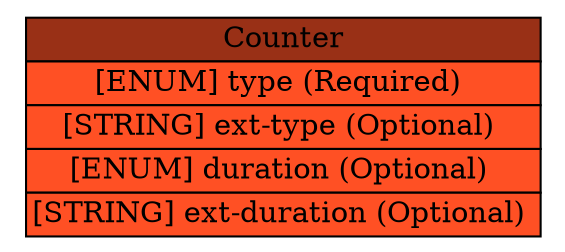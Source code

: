 digraph Counter {
	graph [bb="0,0,214,113",
		rankdir=LR
	];
	node [label="\N"];
	Counter	 [height=1.5694,
		label=<<table BORDER="0" CELLBORDER="1" CELLSPACING="0"> <tr > <td BGCOLOR="#993016" HREF="/idmef_parser/IODEF/Counter.html" TITLE="The Counter class summarize multiple occurrences of some event, or conveys counts or rates on various features (e.g., packets, sessions, events). ">Counter</td> </tr>" %<tr><td BGCOLOR="#FF5024"  HREF="/idmef_parser/IODEF/Counter.html" TITLE="Specifies the units of the element content.">[ENUM] type (Required) </td></tr>%<tr><td BGCOLOR="#FF5024"  HREF="/idmef_parser/IODEF/Counter.html" TITLE="A means by which to extend the type attribute. See Section 5.1.">[STRING] ext-type (Optional) </td></tr>%<tr><td BGCOLOR="#FF5024"  HREF="/idmef_parser/IODEF/Counter.html" TITLE="If present, the Counter class represents a rate rather than a count over the entire event.  In that case, this attribute specifies the denominator of the rate (where the type attribute specified the nominator).  The possible values of this attribute are defined in Section 3.10.2">[ENUM] duration (Optional) </td></tr>%<tr><td BGCOLOR="#FF5024"  HREF="/idmef_parser/IODEF/Counter.html" TITLE="A means by which to extend the duration attribute.  See Section 5.1.">[STRING] ext-duration (Optional) </td></tr>%</table>>,
		pos="107,56.5",
		shape=plaintext,
		width=2.9722];
}
